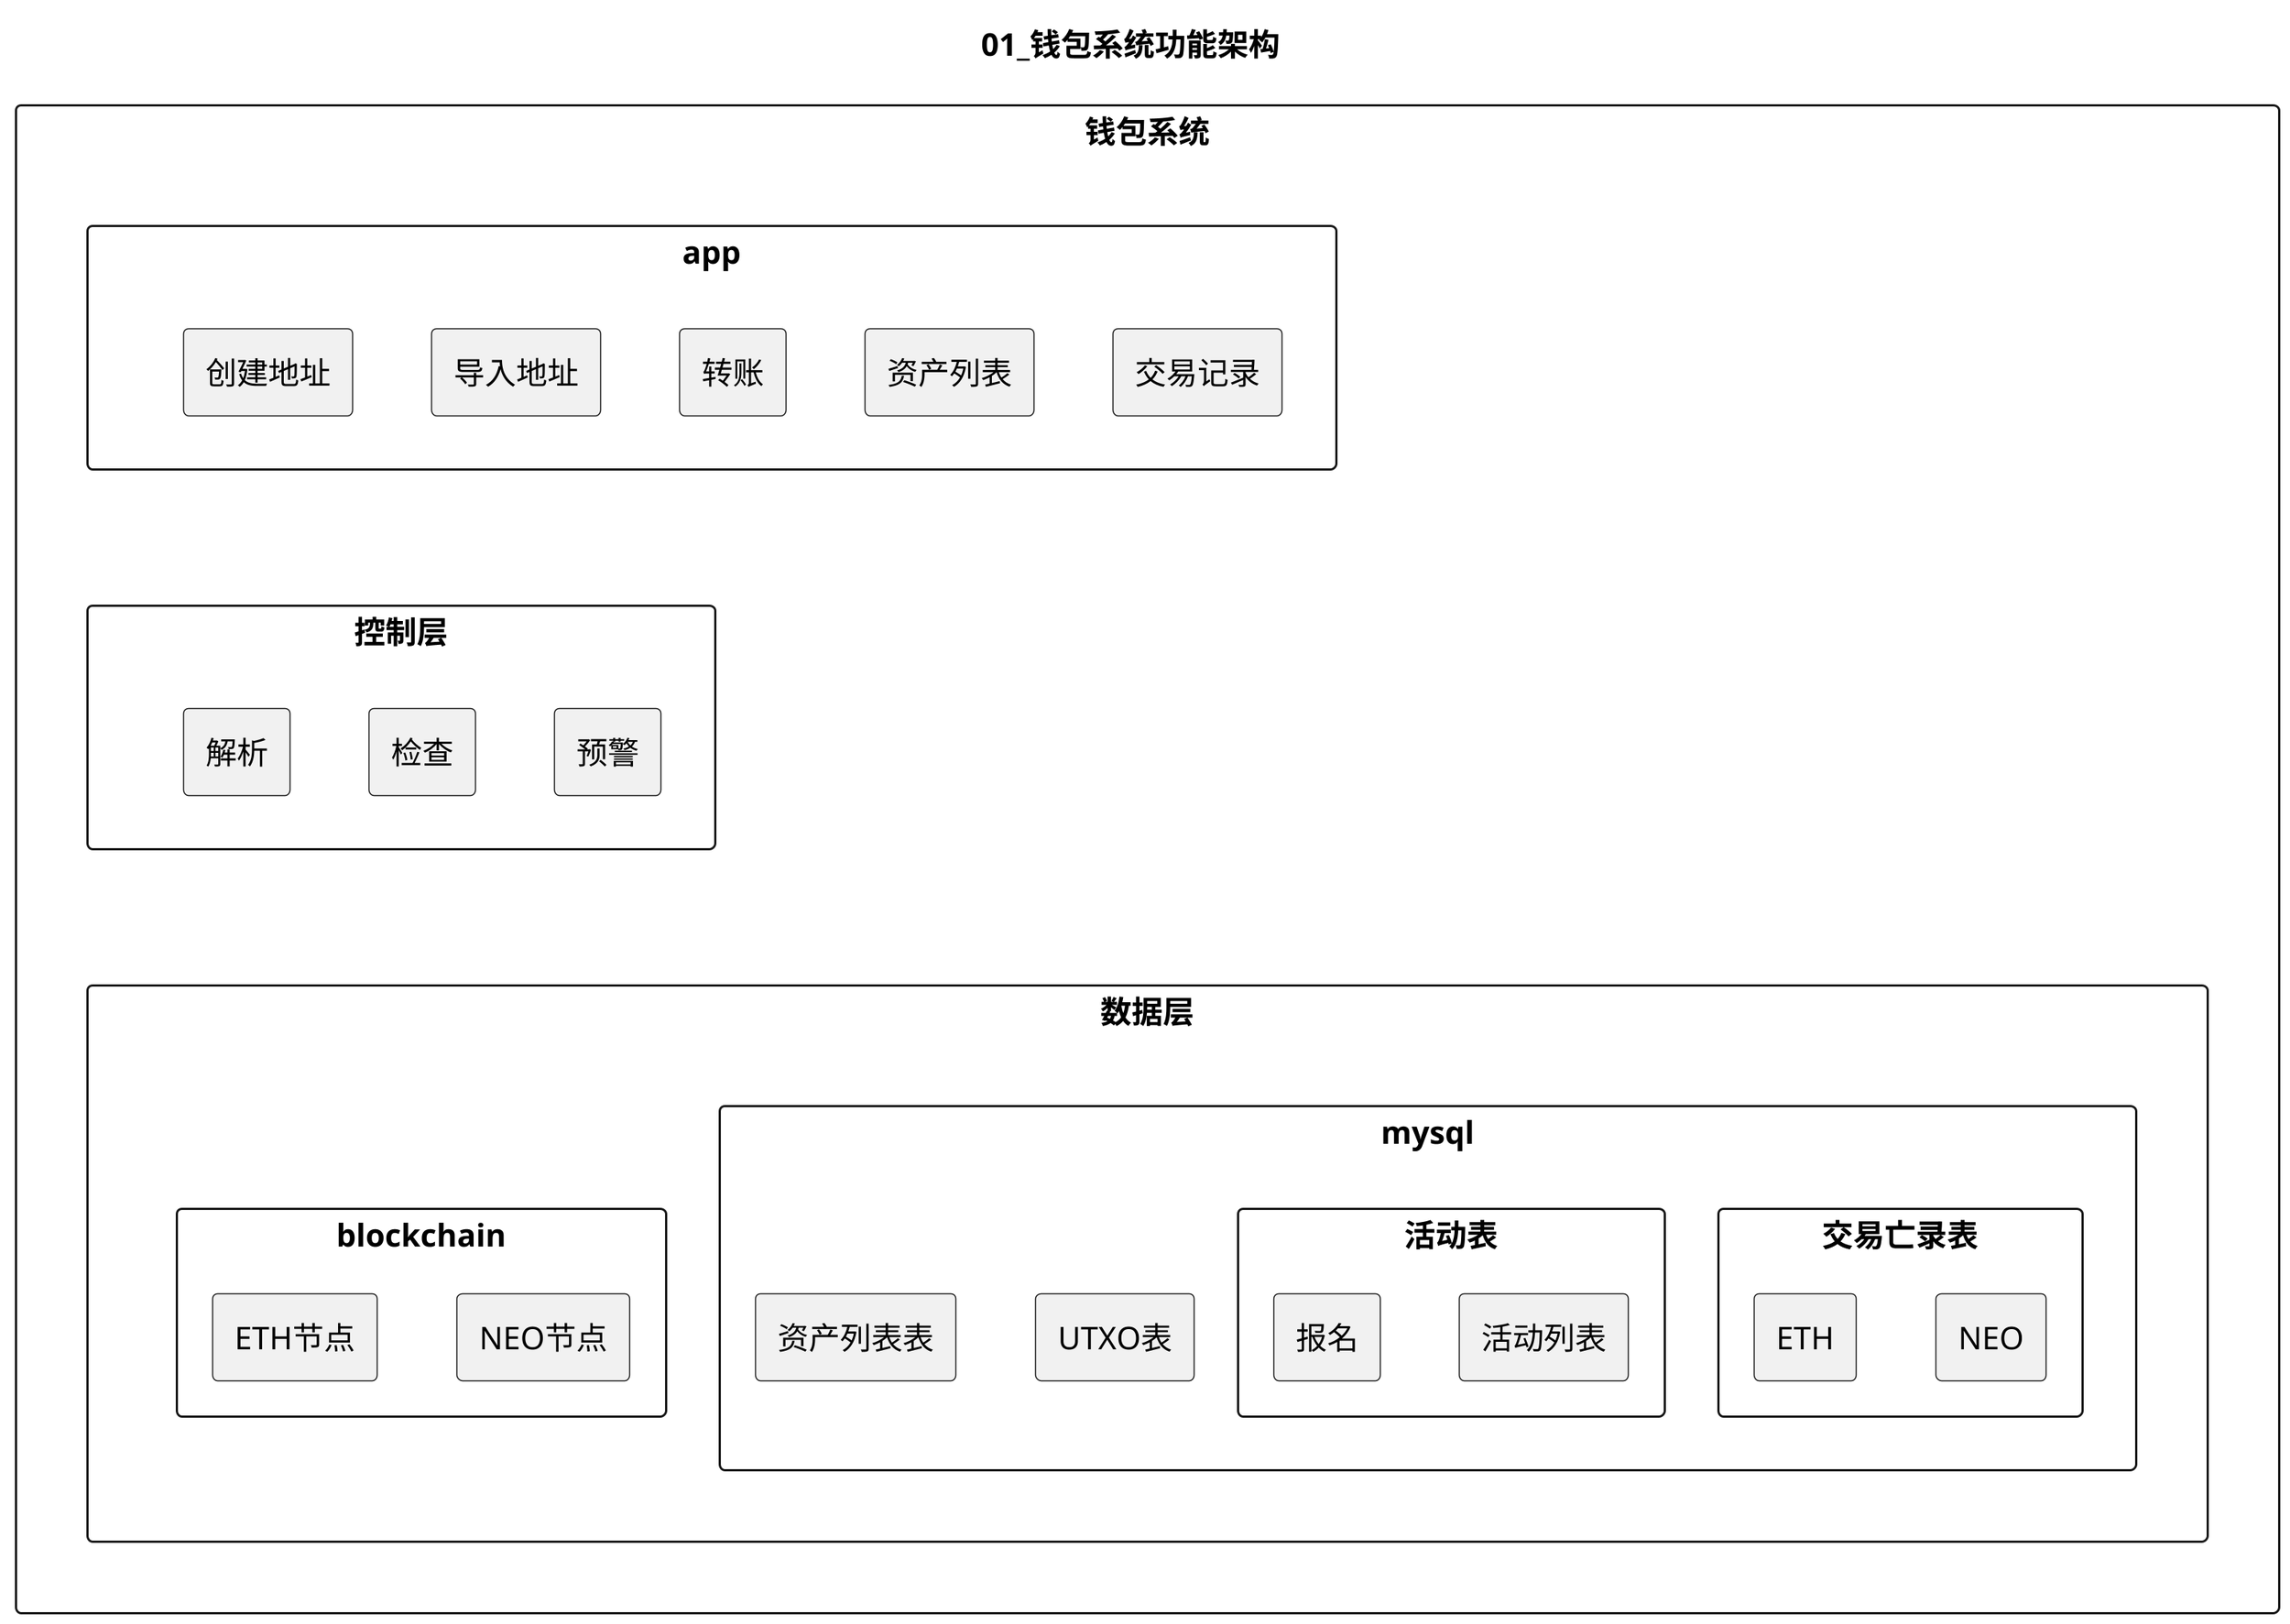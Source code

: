 @startuml
scale 3
title 01_钱包系统功能架构
rectangle 钱包系统 {
    rectangle app as view {
        rectangle 创建地址 as v1
        rectangle 导入地址 as v2
        rectangle 转账 as v3
        rectangle 资产列表 as v4
        rectangle 交易记录 as v5

        v1 -[hidden]right-> v2
        v2 -[hidden]right-> v3
        v3 -[hidden]right-> v4
        v4 -[hidden]right-> v5
    }
    rectangle 控制层 as ctr {
        rectangle 解析 as c1
        rectangle 检查 as c2
        rectangle 预警 as c3

        c1 -[hidden]right-> c2
        c2 -[hidden]right-> c3
    }
    rectangle 数据层 as data {
        rectangle mysql {
            rectangle 交易亡录表 {
                rectangle NEO
                rectangle ETH
            }
            rectangle UTXO表
            rectangle 资产列表表
            rectangle 活动表 {
                rectangle 活动列表
                rectangle 报名
            }
        }
        rectangle blockchain {
            rectangle NEO节点
            rectangle ETH节点
        }
    }

    view -[hidden]--> ctr
    ctr -[hidden]--> data
}
@enduml

@startuml
scale 3
title 02_创建钱包流程
start
:用户操作创建钱包;
:钱包创建助记词;

end

@enduml

@startuml
scale 3
title 03_创建钱包地址
actor 用户 as user
participant app
participant SDK

autonumber
user -> app: 操作创建钱包
activate app
app -> SDK: 调用创建地址
activate SDK
SDK -> SDK: 生成公钥, 私钥, 助记词
SDK --> app: 反回助记词
deactivate SDK
app --> user: 返回助记词
deactivate app
@enduml

@startuml
scale 3
title 04_导入地址
actor 用户 as user
participant app
participant SDK

autonumber
user -> app: 输入助记词
activate app
app -> SDK: 调用导入地址接口
activate SDK
SDK -> SDK: 验证/解析助记词
SDK --> app: 返加地址
deactivate
app --> user: 显示地址
deactivate app
@enduml

@startuml
scale 3
title 05_转账
actor 用户 as user
participant app
participant SDK
database blackChain
database mysql

autonumber
user -> app: 输入金额, 确认交易
activate app
app -> SDK: 调用转账接口
activate SDK
SDK -> SDK: 判断余额
SDK -> mysql: 查询 UTXO
mysql --> SDK: 返回 UTXO 数组
SDK -> SDK: 拼装 UTXO
SDK -> blackChain: 发布交易
blackChain --> SDK: 返回发布结果
SDK --> app: 返回发布结果
deactivate SDK
deactivate app
app -> blackChain: 查询交易记录
activate app
blackChain --> app: 查询结果
deactivate app
app -> mysql: 查询交易记录
activate app
mysql --> app: 查询结果
deactivate app
@enduml

@startuml
scale 3
title 06_解析
actor 用户 as user
participant app 
control 解析模块 as ctr
database blockChain as bc
database mysql as ms

autonumber
ctr -> bc: 查询新区块数据
activate ctr
bc --> ctr: 返回区块数据
ctr -> ctr: 解析数据
ctr -> ms: 存储数据
ms --> ctr: 存储结果
deactivate ctr
user -> app: 查询用交易记录
activate app
app -> bc: 查询交易记录
bc --> app: 返回结果
app -> ms: 查询交易记录
ms --> app: 查询交易记录
@enduml

@startuml
scale 3
title 07_活动流程
start
:1 在活动列表添加活动表;
:2 显示在 app;
:3 用户操作录入;
:4 查询活动报名表;
:5 筛选活动参于人, 并做快照;
:6 发入 CPX;
end
@enduml

@startuml
scale 3
title 08_表结构
class c1 as "活动表" <c1>
class c2 as "neo 高度表" <c2>
class c4 as "以太坊高度表" <c4>
class c6 as "活动详情表" <c6>
rectangle 交易表 {
class c3 as "以太坊交易记录" <c3>
class c7 as "Neo 交易记录表" <c7>
}
class c8 as "账户余额表" <c8>
rectangle 资产表{
class c5 as "Neo 资产表" <c5>
class c9 as "以太坊资产列表" <c9>
}

c1 : id
c1 : begin_date[开始时间]
c1 : body_cn[中文内容]
c1 : body_en[英文内容]
c1 : code[??]
c1 : createTimestamp[创建时间戳]
c1 : end_date[结束时间]
c1 : gas_limit[??]
c1 : imageurl[活动图片]
c1 : modifyTimestamp[修改时间]
c1 : newview_endtime[??]
c1 : title_cn[中文标题]
c1 : title_en[英文标题]
c1 : <font color=red><b>快照时间
c1 : <font color=red><b>公链类型
c1 : <font color=red><b>活动分级标准
c1 : <font color=red><b>状态
c1 : <font color=red><b>活动发放池

c2 : id
c2 : current_count[高度]
c2 : type[??]

c9 : id
c9 : asset_id[资产id]
c9 : avaiable[??]
c9 : decimal[进制]
c9 : image[图片]
c9 : name[名称]
c9 : priority[优先级]
c9 : symbol[符号]
c9 : type[??]

c3 : id
c3 : asset_id[资产 id]
c3 : block_number[区块号]
c3 : create_timestamp[创建时间戳]
c3 : from[发送方]
c3 : gas[手续费]
c3 : gas_price[手续费价格]
c3 : nonce[???]
c3 : to[接收方]
c3 : txid[交易流水??]
c3 : type[??]
c3 : value[金额]

c4 : id
c4 : current_countp[高度]
c4 : type[??]

c5 : id
c5 : available[??]
c5 : image[资产图标]
c5 : name[资产名称]
c5 : decimal[进制]
c5 : priority[优先级]
c5 : symbol[符号]
c5 : type[??]

c6 : id
c6 : activityId[活动id]
c6 : chainType[公链类型]
c6 : createTimstamp[创建时间]
c6 : hashAddress[地址]
c6 : modifyTimestamp[修改时间]
c6 : batchNo[批次]
c6 : <font color=red><b>余额
c6 : <font color=red><b>余额查询时间
c6 : <font color=red><b>快照余额
c6 : <font color=red><b>分级
c6 : <font color=red><b>发放交易流水
c6 : <font color=red><b>状态

c7 : txid[交易id]
c7 : n[??]
c7 : type[??]
c7 : asset_id[资产列表]
c7 : from[发送方]
c7 : to[接收方]
c7 : value[金额]
c7 : gas_consumed[??]
c7 : vmstate[??]
c7 : block[区块号]
c7 : inserted_at[??]
c7 : updated_at[??]

c8 : n[??]
c8 : txid[交易id]
c8 : address[地址]
c8 : asset[资产]
c8 : block[??]
c8 : createTime[创建时间??]
c8 : gas[??]
c8 : is_spent[??]
c8 : spentTime[??]
c8 : value[值]

c1 -> c6
c6 --- c5
c6 --- c9
c6 - c3
c6 - c7
c3 -[hidden]down- c7
c8 -- c6
@enduml

@startuml
scale 3
title 09_后台用例
actor 后台管理员 as admin
rectangle 钱包后台 {
    together {
        usecase "uc1 登录" as uc1
        together {
            usecase "uc2 活动管理" as uc2
            together {
                usecase "uc2_1 活动列表" as uc2_1
                usecase "uc2_2 添加活动" as uc2_2
                usecase "uc2_3 修改活动" as uc2_3
                usecase "uc2_4 活动详情" as uc2_4
                usecase "uc2_5 活动快照" as uc2_5
                usecase "uc2_6 活动执行" as uc2_6
            }
        }
        together {
            usecase "uc3 用户管理" as uc3
            together {
                usecase "uc3_1 用户资产" as uc3_1
            }
        }
        usecase "uc4 资产管理" as uc4
    }
}

admin -> uc1
admin -> uc2
admin -> uc3
admin -> uc4

uc2 -> uc2_1
uc2 -> uc2_2
uc2 -> uc2_3
uc2 -> uc2_4
uc2 -> uc2_5
uc2 -> uc2_6

uc3 -left-> uc3_1

uc2_1 -[hidden]down- uc2_2
uc2_2 -[hidden]down- uc2_3
uc2_3 -[hidden]down- uc2_4
uc2_4 -[hidden]down- uc2_5
uc2_5 -[hidden]down- uc2_6
uc2 -[hidden]down- uc2_3

uc2_6 -[hidden]down- uc3_1



uc1 -[hidden]down- uc2
uc2 -[hidden]down- uc3
uc3 -[hidden]down- uc4
@enduml

@startuml
scale 3
title uc1登录时序图
actor "后台管理员" as adm
participant "web" as web
participant "server" as se

autonumber
adm -> web: 输入用户名, 密码, 点击登录
activate adm
    web -> se: 传入用户输入内容请求进行用户验证
    activate web
        se -> se: 验证用户信息
        activate se
            se --> web: 返回验证结果
        deactivate se
        web --> adm: 显示登录结果
    deactivate web
deactivate adm
@enduml

@startuml
scale 3
title uc1用户登录流程图
start
:用户进入登录页面;
repeat
:用户输入用户名密码;
:系统判断用户输入是否正确;
if (用户输入内容) then (正确)
:用户登录成功;
:跳转后台首页;
end
else (不正确)
:提示用户登录失败;
:重新进入登录页面;
endif
repeat while
@enduml

@startuml
scale 3
title uc2活动管理流程图
|管理员|
start
:管理员创建活动;
|用户|
|系统|
:创建活动;
|管理员|
if (是否修改活动) then (是)
:修改活动;
|系统|
:修改活动;
endif
|管理员|
:发布活动;
|系统|
:在前端显示该活动;
while (快照时间是否达到) is (没达到)
:收集地址;
|用户|
:参于活动, 输入地址;
|系统|
:创建活动详情;
end while
:制作快照;
:在前端显示快照制作完成;
:显示活动统计;
|管理员|
:发放奖励;
|系统|
:发放奖励;
|用户|
:收到奖励;
|管理员|
:检查活动发放结果;
end

@enduml

@startuml
scale 3
title uc2_2添加活动时序图
actor "管理员" as adm
participant web
participant server
database 活动表 as db

autonumber
adm -> web: 输入活动详请
    activate web
    web -> server: 传入活动数据
        server -> db: 保存活动数据
        activate server
        activate db
            db --> server: 返回存储结果
        deactivate db
        server --> web: 返回活动详情页面
        deactivate server
deactivate
@enduml

@startuml
scale 3
title uc2_3修改活动时序图
actor 管理员 as adm
participant web
participant server as se
database 活动表 as db

autonumber
adm -> web: 修改活动信息
    web -> se: 提交修改
    activate web
        activate se
            se -> db: 保存修改信息
            activate db
                db --> se: 返回保存结果
            deactivate db
            se --> web: 返回活动信息页面
        deactivate se 
@enduml

@startuml
scale 3
title c1活动状态机
state "创建" as s1
state "发布" as s2
state "快照" as s3
state "发放" as s4

[*] --> s1: 管理员创建活动
s1 --> s1: 修改活动
s1 --> s2: 发布活动
s2 --> s3: 制作快照
s3 --> s4: 发放奖励
s4 --> [*]: 活动结束

s1: 后台生成活动数据
s2: 活动显示在前端 app 中
s3: 前端 app 显示快照已制作
s4: 前端显示奖励已发放
@enduml

@startuml
scale 3
title 用户参加活动时序图
actor 管理员 as adm
actor 用户 as user
participant app
participant web
participant server as se
database 活动表 as hd
database 详情表 as xq

autonumber
adm -> web: 发布活动
    activate web
    web -> se: 提交活动
        activate se
        se -> hd: 读取活动数据
            activate hd
                hd --> se: 返回活动数据
            deactivate hd
                se --> web: 显示活动发布成功
    deactivate web
                se --> app: 显示活动页面
        deactivate se
user -> app: 参于活动, 输入用户参于活动的地址
    activate app
    app -> se: 提交用户输用地址
        activate se
        se -> xq: 存储用户输用信息
            activate xq
            xq --> se: 存储结果
            deactivate xq
        se --> app: 显示提示用户参加活动成功页面
        deactivate se
    deactivate
@enduml

@startuml
scale 3
title uc2_5活动快照流程图
start
:管理员开始活动统计;
:从活动详请表中查出参加本次活动的地址;
repeat
partition 查询余额 {
:根据地址及公链类型查询相应用户余额;
:记录用户余额及查询时间;
}
partition 查询交易记录 {
:根据地址及公链类型查询相应的交易表;
:查询从快照时间点至该用户余额查询时间点之间, form 字段为该地址的所有 value 的和;
:查询从快照时间点至该用户余额查询时间点之间, to 字段为该地址的所有 value 的和;
}
partition 建立快照 {
:计算快照时间点的用户余额;
:记入活动快照表;
}
if (是否还有未建立快照的地址) then (没有了)
end
else (还有)
endif
repeat while (查询一下个地址)
@enduml

@startuml
scale 3
title uc2_5活动快照时序图
actor 管理员 as adm
participant web
participant sever as se
database 活动详情表 as xq
database 用户余额表 as ye
database 交易记录表 as jl
database 活动快照表 as kz

autonumber
adm -> web: 开始活动统计
activate web
    web -> se: 提交活动统计请求
    activate se
        se -> xq: 查询参加活动的地址
        activate xq
            xq --> se: 参加活动的地址
        deactivate xq
        loop 还有未建立快照的地址
            se -> ye: 查询该地址余额
            activate se
            activate ye
                ye -> se: 返回该地址余额     
            deactivate ye
            se -> se: 记录该址余额及查询余额时间
            se -> jl: 查询快照时间点到查询余额时间点之间, from 字段为该地址的 value 之和
            activate jl
                jl --> se: 返回 value 之和
            deactivate jl
            se -> jl: 查询快照时间点到查询余额时间点之间, to 字段为该地址的 value 之和
            activate jl
                jl --> se: 返回 value 之和
            deactivate jl
            se -> se: 计算快照时间点用户的该地址余额
            se -> kz: 保存快照时间点该地址余额
            activate kz
                kz --> se: 返回保存结果
            deactivate kz
            deactivate se
        end
        se -> kz: 本次活动的快照
        activate kz
            kz --> se: 返回本次活动的快照
        deactivate kz
        se --> web: 生成本次活动的快照表
    deactivate se
deactivate web
left footer 
<font color=red><b>传递参数
<font color=red><b>2</b></font>: 活动id, 活动
这是另一个脚注
endfooter
@enduml

@startuml
scale 3
title uc2_6活动执行流程图
start
partition 发放前准备 {
    :管理员输入 cpx 发放标准;
    :系统对快照数据进行分类;
    :统计各分类所需发放的 cpx 数及所需 cpx 总数;
    :创建活动 cpx 发放地址;
    :向活动 cpx 发放地址存入所需 cpx;
}
partition 发放cpx {
    :逐级发放 cpx ;
    :统计发放结果;
    :检查发放结果;
}
end
@enduml

@startuml
scale 3
title uc2_6活动执行时序图
actor 管理员 as adm
participant web 
participant sever as se 
database 活动快照表 as kz
database 活动结果表 as jg
@enduml

@startuml
object a
object b
a -> b: test
@enduml